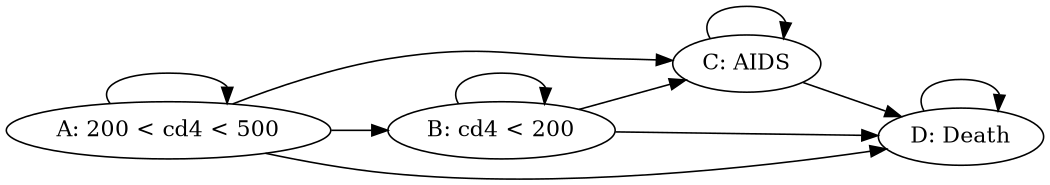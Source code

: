 digraph rdecision {
  size="7,7" ;
  rankdir=LR ;
   "A: 200 < cd4 < 500" -> "A: 200 < cd4 < 500"  ;
   "A: 200 < cd4 < 500" -> "B: cd4 < 200"  ;
   "A: 200 < cd4 < 500" -> "C: AIDS"  ;
   "A: 200 < cd4 < 500" -> "D: Death"  ;
   "B: cd4 < 200" -> "B: cd4 < 200"  ;
   "B: cd4 < 200" -> "C: AIDS"  ;
   "B: cd4 < 200" -> "D: Death"  ;
   "C: AIDS" -> "C: AIDS"  ;
   "C: AIDS" -> "D: Death"  ;
   "D: Death" -> "D: Death"  ;
}
